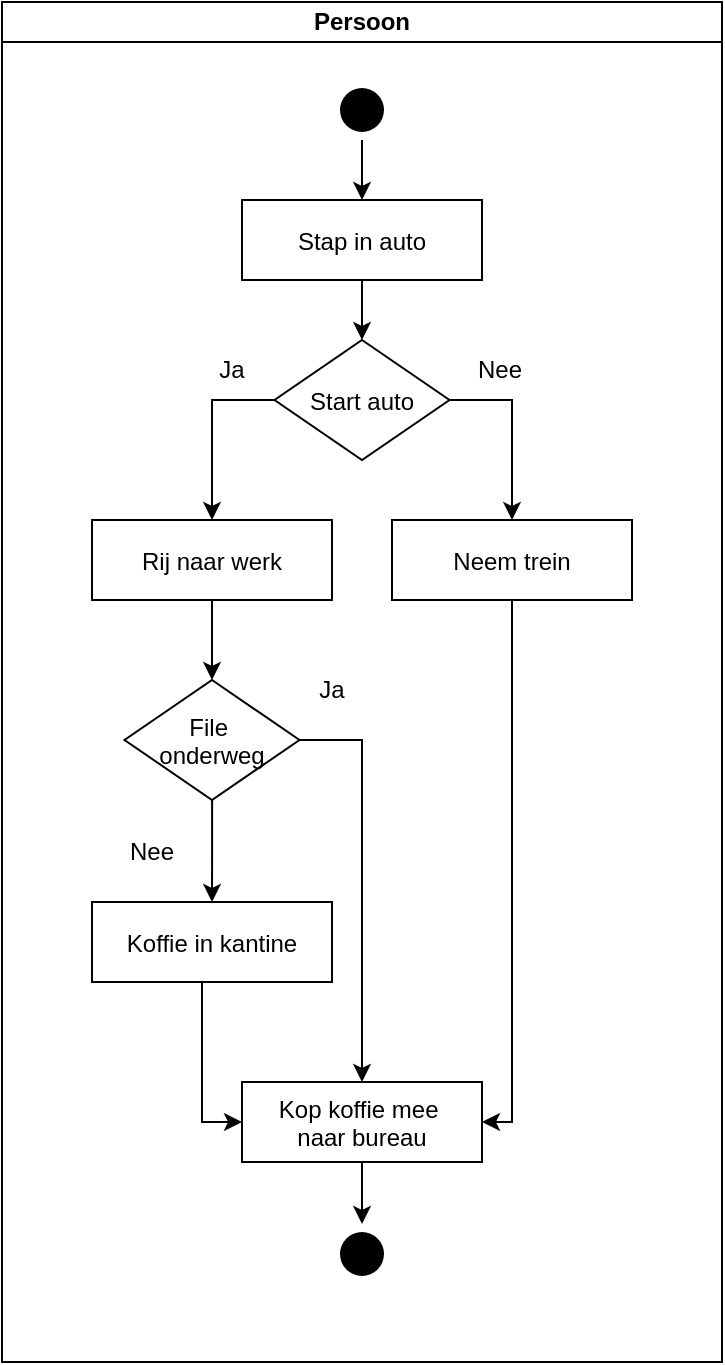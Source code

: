 <mxfile version="24.7.14">
  <diagram name="Pagina-1" id="IS6o6Sr_IXAzMne3xU7P">
    <mxGraphModel dx="1050" dy="565" grid="1" gridSize="10" guides="1" tooltips="1" connect="1" arrows="1" fold="1" page="1" pageScale="1" pageWidth="827" pageHeight="1169" math="0" shadow="0">
      <root>
        <mxCell id="0" />
        <mxCell id="1" parent="0" />
        <mxCell id="83xY_qwSaF57NiggDMx2-1" value="Persoon" style="swimlane;whiteSpace=wrap;startSize=20;swimlaneLine=1;shadow=0;strokeColor=default;fillColor=default;" vertex="1" parent="1">
          <mxGeometry x="40" y="40" width="360" height="680" as="geometry">
            <mxRectangle x="40" y="40" width="90" height="30" as="alternateBounds" />
          </mxGeometry>
        </mxCell>
        <mxCell id="83xY_qwSaF57NiggDMx2-2" style="edgeStyle=orthogonalEdgeStyle;rounded=0;orthogonalLoop=1;jettySize=auto;html=1;entryX=0.5;entryY=0;entryDx=0;entryDy=0;shadow=0;" edge="1" parent="83xY_qwSaF57NiggDMx2-1" source="83xY_qwSaF57NiggDMx2-3" target="83xY_qwSaF57NiggDMx2-5">
          <mxGeometry relative="1" as="geometry" />
        </mxCell>
        <mxCell id="83xY_qwSaF57NiggDMx2-3" value="" style="ellipse;shape=startState;fillColor=#000000;strokeColor=none;shadow=0;" vertex="1" parent="83xY_qwSaF57NiggDMx2-1">
          <mxGeometry x="165" y="39" width="30" height="30" as="geometry" />
        </mxCell>
        <mxCell id="83xY_qwSaF57NiggDMx2-20" style="edgeStyle=orthogonalEdgeStyle;rounded=0;orthogonalLoop=1;jettySize=auto;html=1;entryX=0.5;entryY=0;entryDx=0;entryDy=0;shadow=0;" edge="1" parent="83xY_qwSaF57NiggDMx2-1" source="83xY_qwSaF57NiggDMx2-5" target="83xY_qwSaF57NiggDMx2-18">
          <mxGeometry relative="1" as="geometry" />
        </mxCell>
        <mxCell id="83xY_qwSaF57NiggDMx2-5" value="Stap in auto" style="shadow=0;" vertex="1" parent="83xY_qwSaF57NiggDMx2-1">
          <mxGeometry x="120" y="99" width="120" height="40" as="geometry" />
        </mxCell>
        <mxCell id="83xY_qwSaF57NiggDMx2-26" style="edgeStyle=orthogonalEdgeStyle;rounded=0;orthogonalLoop=1;jettySize=auto;html=1;entryX=0.5;entryY=0;entryDx=0;entryDy=0;shadow=0;" edge="1" parent="83xY_qwSaF57NiggDMx2-1" source="83xY_qwSaF57NiggDMx2-7" target="83xY_qwSaF57NiggDMx2-10">
          <mxGeometry relative="1" as="geometry" />
        </mxCell>
        <mxCell id="83xY_qwSaF57NiggDMx2-7" value="Rij naar werk" style="shadow=0;" vertex="1" parent="83xY_qwSaF57NiggDMx2-1">
          <mxGeometry x="45" y="259" width="120" height="40" as="geometry" />
        </mxCell>
        <mxCell id="83xY_qwSaF57NiggDMx2-8" style="edgeStyle=orthogonalEdgeStyle;rounded=0;orthogonalLoop=1;jettySize=auto;html=1;shadow=0;" edge="1" parent="83xY_qwSaF57NiggDMx2-1" source="83xY_qwSaF57NiggDMx2-10" target="83xY_qwSaF57NiggDMx2-12">
          <mxGeometry relative="1" as="geometry" />
        </mxCell>
        <mxCell id="83xY_qwSaF57NiggDMx2-32" style="edgeStyle=orthogonalEdgeStyle;rounded=0;orthogonalLoop=1;jettySize=auto;html=1;entryX=0.5;entryY=0;entryDx=0;entryDy=0;exitX=1;exitY=0.5;exitDx=0;exitDy=0;shadow=0;" edge="1" parent="83xY_qwSaF57NiggDMx2-1" source="83xY_qwSaF57NiggDMx2-10" target="83xY_qwSaF57NiggDMx2-14">
          <mxGeometry relative="1" as="geometry" />
        </mxCell>
        <mxCell id="83xY_qwSaF57NiggDMx2-10" value="File &#xa;onderweg" style="rhombus;fillColor=default;strokeColor=default;shadow=0;" vertex="1" parent="83xY_qwSaF57NiggDMx2-1">
          <mxGeometry x="61.25" y="339" width="87.5" height="60" as="geometry" />
        </mxCell>
        <mxCell id="83xY_qwSaF57NiggDMx2-34" style="edgeStyle=orthogonalEdgeStyle;rounded=0;orthogonalLoop=1;jettySize=auto;html=1;exitX=0.5;exitY=1;exitDx=0;exitDy=0;entryX=0;entryY=0.5;entryDx=0;entryDy=0;shadow=0;" edge="1" parent="83xY_qwSaF57NiggDMx2-1" source="83xY_qwSaF57NiggDMx2-12" target="83xY_qwSaF57NiggDMx2-14">
          <mxGeometry relative="1" as="geometry">
            <Array as="points">
              <mxPoint x="100" y="560" />
            </Array>
          </mxGeometry>
        </mxCell>
        <mxCell id="83xY_qwSaF57NiggDMx2-12" value="Koffie in kantine" style="shadow=0;" vertex="1" parent="83xY_qwSaF57NiggDMx2-1">
          <mxGeometry x="45" y="450" width="120" height="40" as="geometry" />
        </mxCell>
        <mxCell id="83xY_qwSaF57NiggDMx2-13" style="edgeStyle=orthogonalEdgeStyle;rounded=0;orthogonalLoop=1;jettySize=auto;html=1;entryX=0.5;entryY=0;entryDx=0;entryDy=0;shadow=0;" edge="1" parent="83xY_qwSaF57NiggDMx2-1" source="83xY_qwSaF57NiggDMx2-14" target="83xY_qwSaF57NiggDMx2-15">
          <mxGeometry relative="1" as="geometry" />
        </mxCell>
        <mxCell id="83xY_qwSaF57NiggDMx2-14" value="Kop koffie mee &#xa;naar bureau" style="shadow=0;" vertex="1" parent="83xY_qwSaF57NiggDMx2-1">
          <mxGeometry x="120" y="540" width="120" height="40" as="geometry" />
        </mxCell>
        <mxCell id="83xY_qwSaF57NiggDMx2-15" value="" style="ellipse;shape=startState;fillColor=#000000;strokeColor=none;shadow=0;" vertex="1" parent="83xY_qwSaF57NiggDMx2-1">
          <mxGeometry x="165" y="611" width="30" height="30" as="geometry" />
        </mxCell>
        <mxCell id="83xY_qwSaF57NiggDMx2-16" value="Ja" style="text;html=1;align=center;verticalAlign=middle;whiteSpace=wrap;rounded=0;shadow=0;" vertex="1" parent="83xY_qwSaF57NiggDMx2-1">
          <mxGeometry x="135" y="329" width="60" height="30" as="geometry" />
        </mxCell>
        <mxCell id="83xY_qwSaF57NiggDMx2-17" value="Nee" style="text;html=1;align=center;verticalAlign=middle;whiteSpace=wrap;rounded=0;shadow=0;" vertex="1" parent="83xY_qwSaF57NiggDMx2-1">
          <mxGeometry x="45" y="410" width="60" height="30" as="geometry" />
        </mxCell>
        <mxCell id="83xY_qwSaF57NiggDMx2-21" style="edgeStyle=orthogonalEdgeStyle;rounded=0;orthogonalLoop=1;jettySize=auto;html=1;exitX=0;exitY=0.5;exitDx=0;exitDy=0;shadow=0;" edge="1" parent="83xY_qwSaF57NiggDMx2-1" source="83xY_qwSaF57NiggDMx2-18" target="83xY_qwSaF57NiggDMx2-7">
          <mxGeometry relative="1" as="geometry" />
        </mxCell>
        <mxCell id="83xY_qwSaF57NiggDMx2-23" style="edgeStyle=orthogonalEdgeStyle;rounded=0;orthogonalLoop=1;jettySize=auto;html=1;entryX=0.5;entryY=0;entryDx=0;entryDy=0;exitX=1;exitY=0.5;exitDx=0;exitDy=0;shadow=0;" edge="1" parent="83xY_qwSaF57NiggDMx2-1" source="83xY_qwSaF57NiggDMx2-18" target="83xY_qwSaF57NiggDMx2-22">
          <mxGeometry relative="1" as="geometry" />
        </mxCell>
        <mxCell id="83xY_qwSaF57NiggDMx2-18" value="Start auto" style="rhombus;fillColor=default;strokeColor=default;shadow=0;" vertex="1" parent="83xY_qwSaF57NiggDMx2-1">
          <mxGeometry x="136.25" y="169" width="87.5" height="60" as="geometry" />
        </mxCell>
        <mxCell id="83xY_qwSaF57NiggDMx2-30" style="edgeStyle=orthogonalEdgeStyle;rounded=0;orthogonalLoop=1;jettySize=auto;html=1;entryX=1;entryY=0.5;entryDx=0;entryDy=0;exitX=0.5;exitY=1;exitDx=0;exitDy=0;shadow=0;" edge="1" parent="83xY_qwSaF57NiggDMx2-1" source="83xY_qwSaF57NiggDMx2-22" target="83xY_qwSaF57NiggDMx2-14">
          <mxGeometry relative="1" as="geometry">
            <mxPoint x="335" y="559" as="targetPoint" />
            <Array as="points">
              <mxPoint x="255" y="560" />
            </Array>
          </mxGeometry>
        </mxCell>
        <mxCell id="83xY_qwSaF57NiggDMx2-22" value="Neem trein" style="shadow=0;" vertex="1" parent="83xY_qwSaF57NiggDMx2-1">
          <mxGeometry x="195" y="259" width="120" height="40" as="geometry" />
        </mxCell>
        <mxCell id="83xY_qwSaF57NiggDMx2-24" value="Ja" style="text;html=1;align=center;verticalAlign=middle;whiteSpace=wrap;rounded=0;shadow=0;" vertex="1" parent="83xY_qwSaF57NiggDMx2-1">
          <mxGeometry x="85" y="169" width="60" height="30" as="geometry" />
        </mxCell>
        <mxCell id="83xY_qwSaF57NiggDMx2-25" value="Nee" style="text;html=1;align=center;verticalAlign=middle;whiteSpace=wrap;rounded=0;shadow=0;" vertex="1" parent="83xY_qwSaF57NiggDMx2-1">
          <mxGeometry x="218.75" y="169" width="60" height="30" as="geometry" />
        </mxCell>
        <mxCell id="83xY_qwSaF57NiggDMx2-35" style="edgeStyle=orthogonalEdgeStyle;rounded=0;orthogonalLoop=1;jettySize=auto;html=1;exitX=0.5;exitY=1;exitDx=0;exitDy=0;shadow=0;" edge="1" parent="83xY_qwSaF57NiggDMx2-1" source="83xY_qwSaF57NiggDMx2-3" target="83xY_qwSaF57NiggDMx2-3">
          <mxGeometry relative="1" as="geometry" />
        </mxCell>
      </root>
    </mxGraphModel>
  </diagram>
</mxfile>
